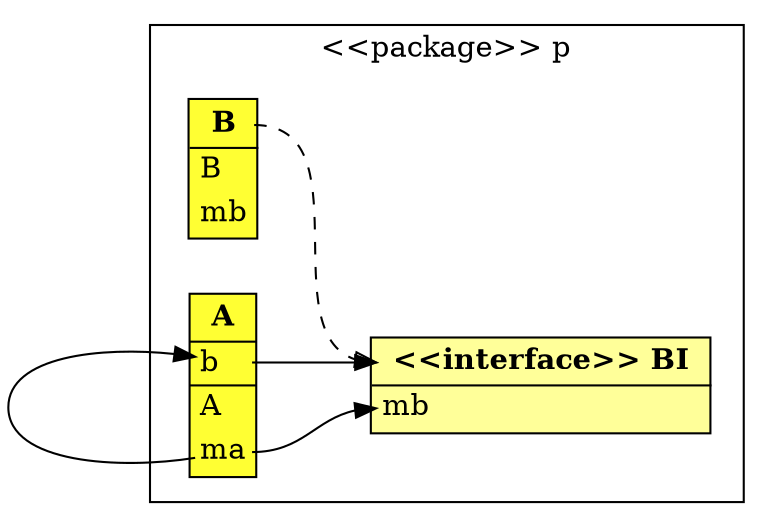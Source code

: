 digraph G{
rankdir=LR; ranksep=equally; compound=true
subgraph cluster12 {
label="&lt;&lt;package&gt;&gt; p";
color=black;
13 [ label = <<TABLE BGCOLOR="#FFFF33"> <TR> <TD PORT="13" BORDER="0"> <B>B </B></TD></TR>
<HR/>
<TR><TD PORT="17" ALIGN="LEFT" BORDER="0">B</TD></TR>
<TR><TD PORT="15" ALIGN="LEFT" BORDER="0">mb</TD></TR>
</TABLE>>, shape = "none" ];
18 [ label = <<TABLE BGCOLOR="#FFFF33"> <TR> <TD PORT="18" BORDER="0"> <B>A </B></TD></TR>
<HR/>
<TR><TD PORT="14" ALIGN="LEFT" BORDER="0">b</TD></TR>
<HR/>
<TR><TD PORT="19" ALIGN="LEFT" BORDER="0">A</TD></TR>
<TR><TD PORT="16" ALIGN="LEFT" BORDER="0">ma</TD></TR>
</TABLE>>, shape = "none" ];
20 [ label = <<TABLE BGCOLOR="#FFFF99"> <TR> <TD PORT="20" BORDER="0"> <B>&lt;&lt;interface&gt;&gt; BI </B></TD></TR>
<HR/>
<TR><TD PORT="21" ALIGN="LEFT" BORDER="0">mb</TD></TR>
</TABLE>>, shape = "none" ];
}
13:13 -> 20:20[ style = dashed, arrowhead = empty, color = black, penwidth = 1];
18:16 -> 18:14[ style = bold, arrowhead = normal, color = black, penwidth = 1];
18:16 -> 20:21[ style = bold, arrowhead = normal, color = black, penwidth = 1];
18:14 -> 20:20[ style = bold, arrowhead = normal, color = black, penwidth = 1];
}
